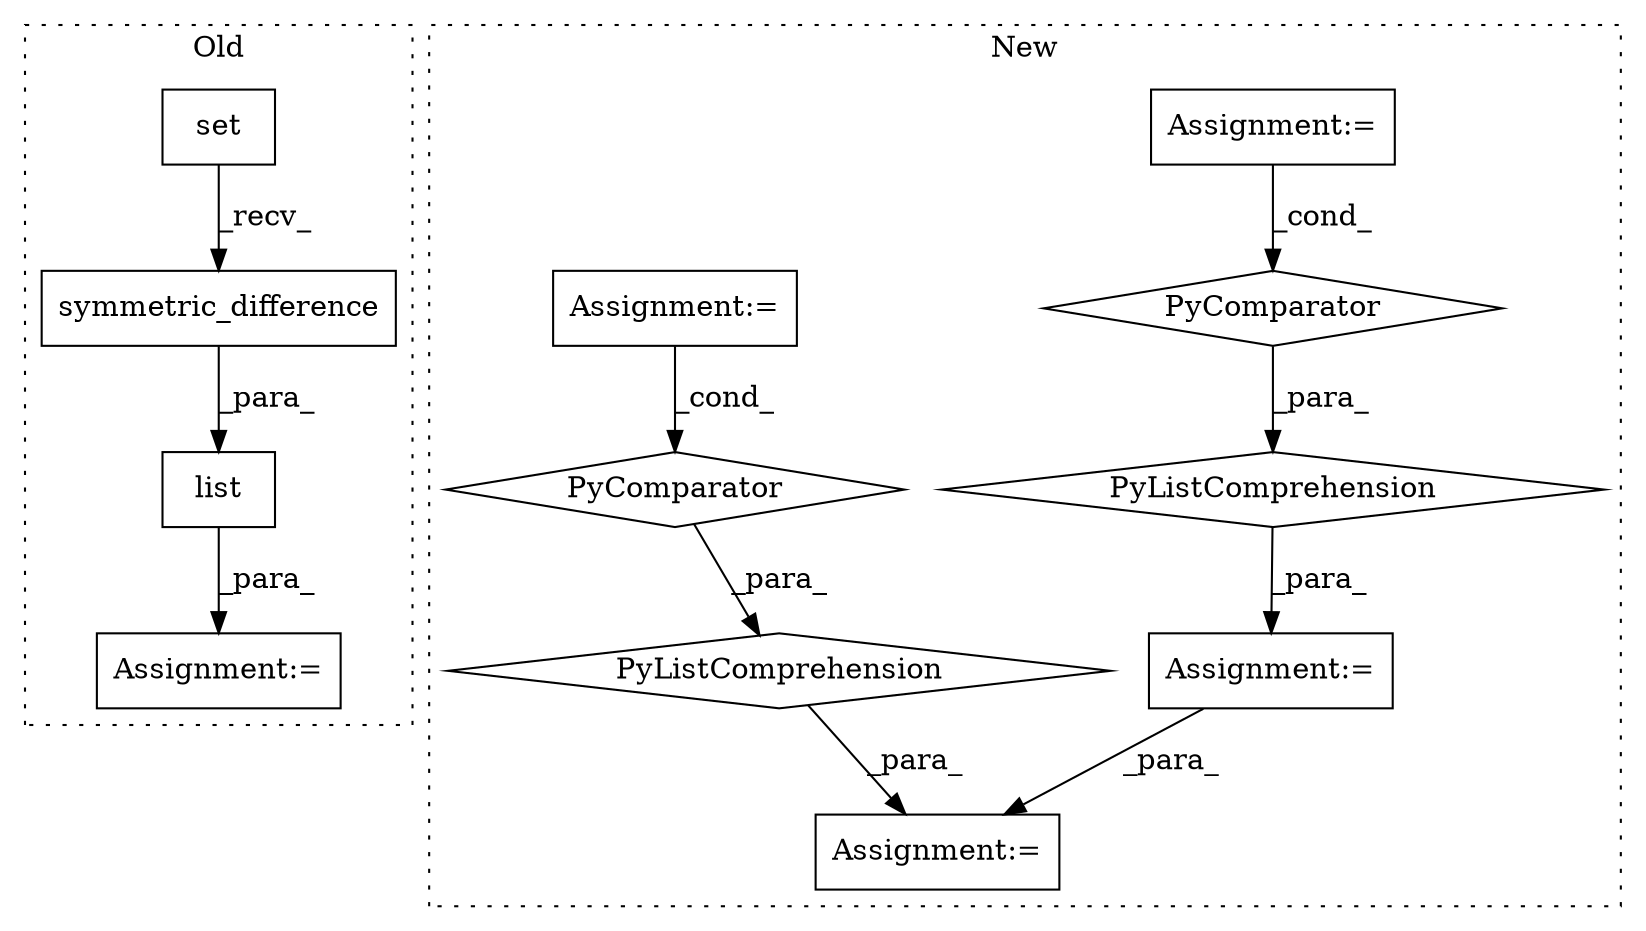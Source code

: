 digraph G {
subgraph cluster0 {
1 [label="set" a="32" s="57775,57793" l="4,1" shape="box"];
4 [label="Assignment:=" a="7" s="57769" l="1" shape="box"];
9 [label="list" a="32" s="57770,57831" l="5,1" shape="box"];
11 [label="symmetric_difference" a="32" s="57795,57830" l="21,1" shape="box"];
label = "Old";
style="dotted";
}
subgraph cluster1 {
2 [label="PyComparator" a="113" s="57531" l="58" shape="diamond"];
3 [label="Assignment:=" a="7" s="57531" l="58" shape="box"];
5 [label="Assignment:=" a="7" s="57444" l="16" shape="box"];
6 [label="PyListComprehension" a="109" s="57460" l="137" shape="diamond"];
7 [label="Assignment:=" a="7" s="57611" l="17" shape="box"];
8 [label="Assignment:=" a="7" s="57699" l="58" shape="box"];
10 [label="PyComparator" a="113" s="57699" l="58" shape="diamond"];
12 [label="PyListComprehension" a="109" s="57628" l="137" shape="diamond"];
label = "New";
style="dotted";
}
1 -> 11 [label="_recv_"];
2 -> 6 [label="_para_"];
3 -> 2 [label="_cond_"];
5 -> 7 [label="_para_"];
6 -> 5 [label="_para_"];
8 -> 10 [label="_cond_"];
9 -> 4 [label="_para_"];
10 -> 12 [label="_para_"];
11 -> 9 [label="_para_"];
12 -> 7 [label="_para_"];
}